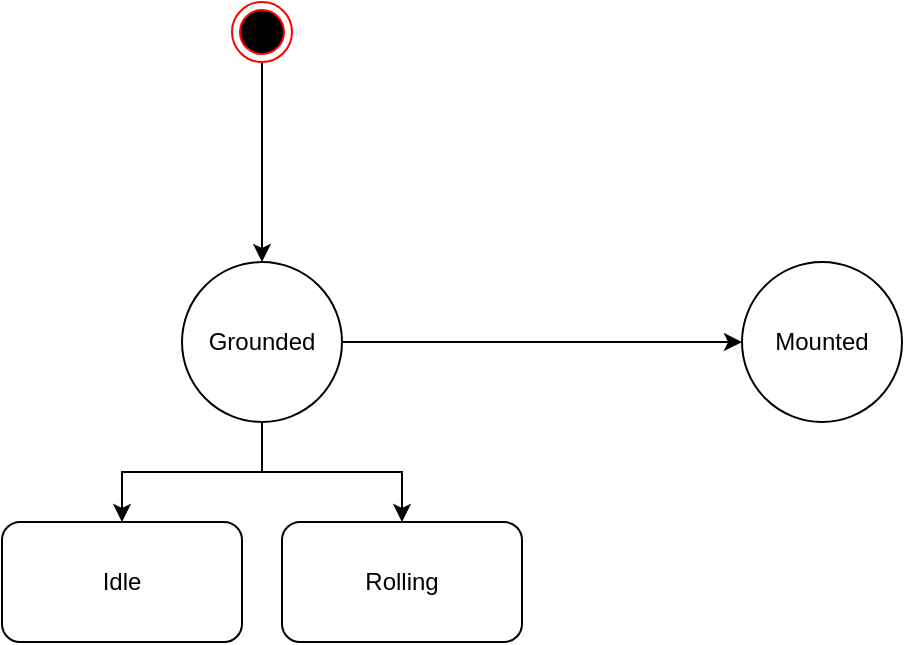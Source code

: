 <mxfile version="13.4.5" type="device"><diagram id="tJ9BnYxoHQEHk9wwUkdF" name="Page-1"><mxGraphModel dx="1422" dy="822" grid="1" gridSize="10" guides="1" tooltips="1" connect="1" arrows="1" fold="1" page="1" pageScale="1" pageWidth="850" pageHeight="1100" math="0" shadow="0"><root><mxCell id="0"/><mxCell id="1" parent="0"/><mxCell id="4ffoRKCOcPvr87OKPfEw-22" value="Idle" style="rounded=1;whiteSpace=wrap;html=1;" parent="1" vertex="1"><mxGeometry x="230" y="290" width="120" height="60" as="geometry"/></mxCell><mxCell id="4ffoRKCOcPvr87OKPfEw-23" value="Rolling" style="rounded=1;whiteSpace=wrap;html=1;" parent="1" vertex="1"><mxGeometry x="370" y="290" width="120" height="60" as="geometry"/></mxCell><mxCell id="4ffoRKCOcPvr87OKPfEw-27" style="edgeStyle=orthogonalEdgeStyle;rounded=0;orthogonalLoop=1;jettySize=auto;html=1;entryX=0.5;entryY=0;entryDx=0;entryDy=0;" parent="1" source="4ffoRKCOcPvr87OKPfEw-24" target="4ffoRKCOcPvr87OKPfEw-22" edge="1"><mxGeometry relative="1" as="geometry"/></mxCell><mxCell id="4ffoRKCOcPvr87OKPfEw-28" style="edgeStyle=orthogonalEdgeStyle;rounded=0;orthogonalLoop=1;jettySize=auto;html=1;" parent="1" source="4ffoRKCOcPvr87OKPfEw-24" target="4ffoRKCOcPvr87OKPfEw-23" edge="1"><mxGeometry relative="1" as="geometry"/></mxCell><mxCell id="4ffoRKCOcPvr87OKPfEw-30" style="edgeStyle=orthogonalEdgeStyle;rounded=0;orthogonalLoop=1;jettySize=auto;html=1;entryX=0;entryY=0.5;entryDx=0;entryDy=0;" parent="1" source="4ffoRKCOcPvr87OKPfEw-24" target="4ffoRKCOcPvr87OKPfEw-31" edge="1"><mxGeometry relative="1" as="geometry"><mxPoint x="520" y="200" as="targetPoint"/></mxGeometry></mxCell><mxCell id="4ffoRKCOcPvr87OKPfEw-24" value="Grounded&lt;br&gt;" style="ellipse;whiteSpace=wrap;html=1;aspect=fixed;" parent="1" vertex="1"><mxGeometry x="320" y="160" width="80" height="80" as="geometry"/></mxCell><mxCell id="4ffoRKCOcPvr87OKPfEw-31" value="Mounted" style="ellipse;whiteSpace=wrap;html=1;aspect=fixed;" parent="1" vertex="1"><mxGeometry x="600" y="160" width="80" height="80" as="geometry"/></mxCell><mxCell id="GJEqGP7iGHyW0lt4nZRs-4" style="edgeStyle=orthogonalEdgeStyle;rounded=0;orthogonalLoop=1;jettySize=auto;html=1;entryX=0.5;entryY=0;entryDx=0;entryDy=0;" edge="1" parent="1" source="GJEqGP7iGHyW0lt4nZRs-3" target="4ffoRKCOcPvr87OKPfEw-24"><mxGeometry relative="1" as="geometry"/></mxCell><mxCell id="GJEqGP7iGHyW0lt4nZRs-3" value="" style="ellipse;html=1;shape=endState;fillColor=#000000;strokeColor=#ff0000;" vertex="1" parent="1"><mxGeometry x="345" y="30" width="30" height="30" as="geometry"/></mxCell></root></mxGraphModel></diagram></mxfile>